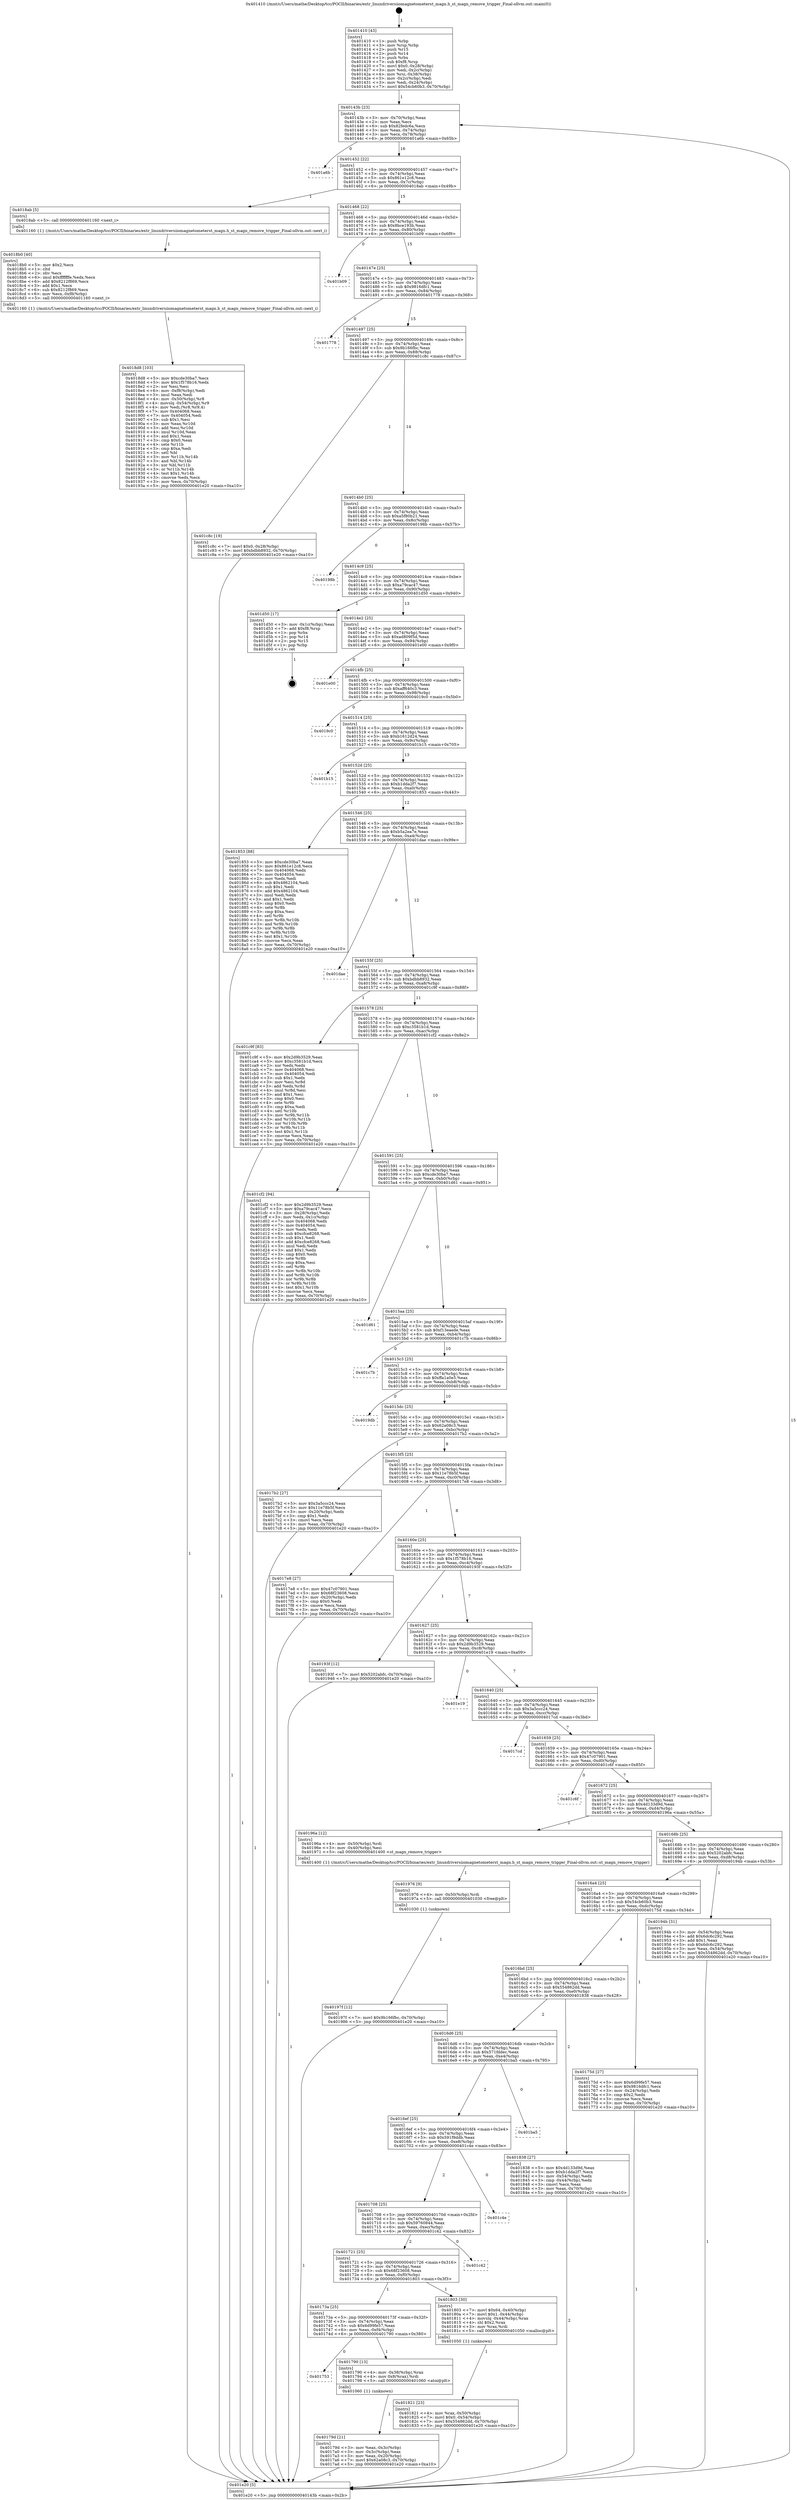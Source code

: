 digraph "0x401410" {
  label = "0x401410 (/mnt/c/Users/mathe/Desktop/tcc/POCII/binaries/extr_linuxdriversiiomagnetometerst_magn.h_st_magn_remove_trigger_Final-ollvm.out::main(0))"
  labelloc = "t"
  node[shape=record]

  Entry [label="",width=0.3,height=0.3,shape=circle,fillcolor=black,style=filled]
  "0x40143b" [label="{
     0x40143b [23]\l
     | [instrs]\l
     &nbsp;&nbsp;0x40143b \<+3\>: mov -0x70(%rbp),%eax\l
     &nbsp;&nbsp;0x40143e \<+2\>: mov %eax,%ecx\l
     &nbsp;&nbsp;0x401440 \<+6\>: sub $0x82fedc6a,%ecx\l
     &nbsp;&nbsp;0x401446 \<+3\>: mov %eax,-0x74(%rbp)\l
     &nbsp;&nbsp;0x401449 \<+3\>: mov %ecx,-0x78(%rbp)\l
     &nbsp;&nbsp;0x40144c \<+6\>: je 0000000000401a6b \<main+0x65b\>\l
  }"]
  "0x401a6b" [label="{
     0x401a6b\l
  }", style=dashed]
  "0x401452" [label="{
     0x401452 [22]\l
     | [instrs]\l
     &nbsp;&nbsp;0x401452 \<+5\>: jmp 0000000000401457 \<main+0x47\>\l
     &nbsp;&nbsp;0x401457 \<+3\>: mov -0x74(%rbp),%eax\l
     &nbsp;&nbsp;0x40145a \<+5\>: sub $0x861e12c8,%eax\l
     &nbsp;&nbsp;0x40145f \<+3\>: mov %eax,-0x7c(%rbp)\l
     &nbsp;&nbsp;0x401462 \<+6\>: je 00000000004018ab \<main+0x49b\>\l
  }"]
  Exit [label="",width=0.3,height=0.3,shape=circle,fillcolor=black,style=filled,peripheries=2]
  "0x4018ab" [label="{
     0x4018ab [5]\l
     | [instrs]\l
     &nbsp;&nbsp;0x4018ab \<+5\>: call 0000000000401160 \<next_i\>\l
     | [calls]\l
     &nbsp;&nbsp;0x401160 \{1\} (/mnt/c/Users/mathe/Desktop/tcc/POCII/binaries/extr_linuxdriversiiomagnetometerst_magn.h_st_magn_remove_trigger_Final-ollvm.out::next_i)\l
  }"]
  "0x401468" [label="{
     0x401468 [22]\l
     | [instrs]\l
     &nbsp;&nbsp;0x401468 \<+5\>: jmp 000000000040146d \<main+0x5d\>\l
     &nbsp;&nbsp;0x40146d \<+3\>: mov -0x74(%rbp),%eax\l
     &nbsp;&nbsp;0x401470 \<+5\>: sub $0x8bce193b,%eax\l
     &nbsp;&nbsp;0x401475 \<+3\>: mov %eax,-0x80(%rbp)\l
     &nbsp;&nbsp;0x401478 \<+6\>: je 0000000000401b09 \<main+0x6f9\>\l
  }"]
  "0x40197f" [label="{
     0x40197f [12]\l
     | [instrs]\l
     &nbsp;&nbsp;0x40197f \<+7\>: movl $0x9b166fbc,-0x70(%rbp)\l
     &nbsp;&nbsp;0x401986 \<+5\>: jmp 0000000000401e20 \<main+0xa10\>\l
  }"]
  "0x401b09" [label="{
     0x401b09\l
  }", style=dashed]
  "0x40147e" [label="{
     0x40147e [25]\l
     | [instrs]\l
     &nbsp;&nbsp;0x40147e \<+5\>: jmp 0000000000401483 \<main+0x73\>\l
     &nbsp;&nbsp;0x401483 \<+3\>: mov -0x74(%rbp),%eax\l
     &nbsp;&nbsp;0x401486 \<+5\>: sub $0x9816dfc1,%eax\l
     &nbsp;&nbsp;0x40148b \<+6\>: mov %eax,-0x84(%rbp)\l
     &nbsp;&nbsp;0x401491 \<+6\>: je 0000000000401778 \<main+0x368\>\l
  }"]
  "0x401976" [label="{
     0x401976 [9]\l
     | [instrs]\l
     &nbsp;&nbsp;0x401976 \<+4\>: mov -0x50(%rbp),%rdi\l
     &nbsp;&nbsp;0x40197a \<+5\>: call 0000000000401030 \<free@plt\>\l
     | [calls]\l
     &nbsp;&nbsp;0x401030 \{1\} (unknown)\l
  }"]
  "0x401778" [label="{
     0x401778\l
  }", style=dashed]
  "0x401497" [label="{
     0x401497 [25]\l
     | [instrs]\l
     &nbsp;&nbsp;0x401497 \<+5\>: jmp 000000000040149c \<main+0x8c\>\l
     &nbsp;&nbsp;0x40149c \<+3\>: mov -0x74(%rbp),%eax\l
     &nbsp;&nbsp;0x40149f \<+5\>: sub $0x9b166fbc,%eax\l
     &nbsp;&nbsp;0x4014a4 \<+6\>: mov %eax,-0x88(%rbp)\l
     &nbsp;&nbsp;0x4014aa \<+6\>: je 0000000000401c8c \<main+0x87c\>\l
  }"]
  "0x4018d8" [label="{
     0x4018d8 [103]\l
     | [instrs]\l
     &nbsp;&nbsp;0x4018d8 \<+5\>: mov $0xcde30ba7,%ecx\l
     &nbsp;&nbsp;0x4018dd \<+5\>: mov $0x1f578b16,%edx\l
     &nbsp;&nbsp;0x4018e2 \<+2\>: xor %esi,%esi\l
     &nbsp;&nbsp;0x4018e4 \<+6\>: mov -0xf8(%rbp),%edi\l
     &nbsp;&nbsp;0x4018ea \<+3\>: imul %eax,%edi\l
     &nbsp;&nbsp;0x4018ed \<+4\>: mov -0x50(%rbp),%r8\l
     &nbsp;&nbsp;0x4018f1 \<+4\>: movslq -0x54(%rbp),%r9\l
     &nbsp;&nbsp;0x4018f5 \<+4\>: mov %edi,(%r8,%r9,4)\l
     &nbsp;&nbsp;0x4018f9 \<+7\>: mov 0x404068,%eax\l
     &nbsp;&nbsp;0x401900 \<+7\>: mov 0x404054,%edi\l
     &nbsp;&nbsp;0x401907 \<+3\>: sub $0x1,%esi\l
     &nbsp;&nbsp;0x40190a \<+3\>: mov %eax,%r10d\l
     &nbsp;&nbsp;0x40190d \<+3\>: add %esi,%r10d\l
     &nbsp;&nbsp;0x401910 \<+4\>: imul %r10d,%eax\l
     &nbsp;&nbsp;0x401914 \<+3\>: and $0x1,%eax\l
     &nbsp;&nbsp;0x401917 \<+3\>: cmp $0x0,%eax\l
     &nbsp;&nbsp;0x40191a \<+4\>: sete %r11b\l
     &nbsp;&nbsp;0x40191e \<+3\>: cmp $0xa,%edi\l
     &nbsp;&nbsp;0x401921 \<+3\>: setl %bl\l
     &nbsp;&nbsp;0x401924 \<+3\>: mov %r11b,%r14b\l
     &nbsp;&nbsp;0x401927 \<+3\>: and %bl,%r14b\l
     &nbsp;&nbsp;0x40192a \<+3\>: xor %bl,%r11b\l
     &nbsp;&nbsp;0x40192d \<+3\>: or %r11b,%r14b\l
     &nbsp;&nbsp;0x401930 \<+4\>: test $0x1,%r14b\l
     &nbsp;&nbsp;0x401934 \<+3\>: cmovne %edx,%ecx\l
     &nbsp;&nbsp;0x401937 \<+3\>: mov %ecx,-0x70(%rbp)\l
     &nbsp;&nbsp;0x40193a \<+5\>: jmp 0000000000401e20 \<main+0xa10\>\l
  }"]
  "0x401c8c" [label="{
     0x401c8c [19]\l
     | [instrs]\l
     &nbsp;&nbsp;0x401c8c \<+7\>: movl $0x0,-0x28(%rbp)\l
     &nbsp;&nbsp;0x401c93 \<+7\>: movl $0xbdbb8932,-0x70(%rbp)\l
     &nbsp;&nbsp;0x401c9a \<+5\>: jmp 0000000000401e20 \<main+0xa10\>\l
  }"]
  "0x4014b0" [label="{
     0x4014b0 [25]\l
     | [instrs]\l
     &nbsp;&nbsp;0x4014b0 \<+5\>: jmp 00000000004014b5 \<main+0xa5\>\l
     &nbsp;&nbsp;0x4014b5 \<+3\>: mov -0x74(%rbp),%eax\l
     &nbsp;&nbsp;0x4014b8 \<+5\>: sub $0xa5f80b21,%eax\l
     &nbsp;&nbsp;0x4014bd \<+6\>: mov %eax,-0x8c(%rbp)\l
     &nbsp;&nbsp;0x4014c3 \<+6\>: je 000000000040198b \<main+0x57b\>\l
  }"]
  "0x4018b0" [label="{
     0x4018b0 [40]\l
     | [instrs]\l
     &nbsp;&nbsp;0x4018b0 \<+5\>: mov $0x2,%ecx\l
     &nbsp;&nbsp;0x4018b5 \<+1\>: cltd\l
     &nbsp;&nbsp;0x4018b6 \<+2\>: idiv %ecx\l
     &nbsp;&nbsp;0x4018b8 \<+6\>: imul $0xfffffffe,%edx,%ecx\l
     &nbsp;&nbsp;0x4018be \<+6\>: add $0x8212f869,%ecx\l
     &nbsp;&nbsp;0x4018c4 \<+3\>: add $0x1,%ecx\l
     &nbsp;&nbsp;0x4018c7 \<+6\>: sub $0x8212f869,%ecx\l
     &nbsp;&nbsp;0x4018cd \<+6\>: mov %ecx,-0xf8(%rbp)\l
     &nbsp;&nbsp;0x4018d3 \<+5\>: call 0000000000401160 \<next_i\>\l
     | [calls]\l
     &nbsp;&nbsp;0x401160 \{1\} (/mnt/c/Users/mathe/Desktop/tcc/POCII/binaries/extr_linuxdriversiiomagnetometerst_magn.h_st_magn_remove_trigger_Final-ollvm.out::next_i)\l
  }"]
  "0x40198b" [label="{
     0x40198b\l
  }", style=dashed]
  "0x4014c9" [label="{
     0x4014c9 [25]\l
     | [instrs]\l
     &nbsp;&nbsp;0x4014c9 \<+5\>: jmp 00000000004014ce \<main+0xbe\>\l
     &nbsp;&nbsp;0x4014ce \<+3\>: mov -0x74(%rbp),%eax\l
     &nbsp;&nbsp;0x4014d1 \<+5\>: sub $0xa79cac47,%eax\l
     &nbsp;&nbsp;0x4014d6 \<+6\>: mov %eax,-0x90(%rbp)\l
     &nbsp;&nbsp;0x4014dc \<+6\>: je 0000000000401d50 \<main+0x940\>\l
  }"]
  "0x401821" [label="{
     0x401821 [23]\l
     | [instrs]\l
     &nbsp;&nbsp;0x401821 \<+4\>: mov %rax,-0x50(%rbp)\l
     &nbsp;&nbsp;0x401825 \<+7\>: movl $0x0,-0x54(%rbp)\l
     &nbsp;&nbsp;0x40182c \<+7\>: movl $0x554862dd,-0x70(%rbp)\l
     &nbsp;&nbsp;0x401833 \<+5\>: jmp 0000000000401e20 \<main+0xa10\>\l
  }"]
  "0x401d50" [label="{
     0x401d50 [17]\l
     | [instrs]\l
     &nbsp;&nbsp;0x401d50 \<+3\>: mov -0x1c(%rbp),%eax\l
     &nbsp;&nbsp;0x401d53 \<+7\>: add $0xf8,%rsp\l
     &nbsp;&nbsp;0x401d5a \<+1\>: pop %rbx\l
     &nbsp;&nbsp;0x401d5b \<+2\>: pop %r14\l
     &nbsp;&nbsp;0x401d5d \<+2\>: pop %r15\l
     &nbsp;&nbsp;0x401d5f \<+1\>: pop %rbp\l
     &nbsp;&nbsp;0x401d60 \<+1\>: ret\l
  }"]
  "0x4014e2" [label="{
     0x4014e2 [25]\l
     | [instrs]\l
     &nbsp;&nbsp;0x4014e2 \<+5\>: jmp 00000000004014e7 \<main+0xd7\>\l
     &nbsp;&nbsp;0x4014e7 \<+3\>: mov -0x74(%rbp),%eax\l
     &nbsp;&nbsp;0x4014ea \<+5\>: sub $0xad809f5d,%eax\l
     &nbsp;&nbsp;0x4014ef \<+6\>: mov %eax,-0x94(%rbp)\l
     &nbsp;&nbsp;0x4014f5 \<+6\>: je 0000000000401e00 \<main+0x9f0\>\l
  }"]
  "0x40179d" [label="{
     0x40179d [21]\l
     | [instrs]\l
     &nbsp;&nbsp;0x40179d \<+3\>: mov %eax,-0x3c(%rbp)\l
     &nbsp;&nbsp;0x4017a0 \<+3\>: mov -0x3c(%rbp),%eax\l
     &nbsp;&nbsp;0x4017a3 \<+3\>: mov %eax,-0x20(%rbp)\l
     &nbsp;&nbsp;0x4017a6 \<+7\>: movl $0x62a08c3,-0x70(%rbp)\l
     &nbsp;&nbsp;0x4017ad \<+5\>: jmp 0000000000401e20 \<main+0xa10\>\l
  }"]
  "0x401e00" [label="{
     0x401e00\l
  }", style=dashed]
  "0x4014fb" [label="{
     0x4014fb [25]\l
     | [instrs]\l
     &nbsp;&nbsp;0x4014fb \<+5\>: jmp 0000000000401500 \<main+0xf0\>\l
     &nbsp;&nbsp;0x401500 \<+3\>: mov -0x74(%rbp),%eax\l
     &nbsp;&nbsp;0x401503 \<+5\>: sub $0xaff640c3,%eax\l
     &nbsp;&nbsp;0x401508 \<+6\>: mov %eax,-0x98(%rbp)\l
     &nbsp;&nbsp;0x40150e \<+6\>: je 00000000004019c0 \<main+0x5b0\>\l
  }"]
  "0x401753" [label="{
     0x401753\l
  }", style=dashed]
  "0x4019c0" [label="{
     0x4019c0\l
  }", style=dashed]
  "0x401514" [label="{
     0x401514 [25]\l
     | [instrs]\l
     &nbsp;&nbsp;0x401514 \<+5\>: jmp 0000000000401519 \<main+0x109\>\l
     &nbsp;&nbsp;0x401519 \<+3\>: mov -0x74(%rbp),%eax\l
     &nbsp;&nbsp;0x40151c \<+5\>: sub $0xb1612d24,%eax\l
     &nbsp;&nbsp;0x401521 \<+6\>: mov %eax,-0x9c(%rbp)\l
     &nbsp;&nbsp;0x401527 \<+6\>: je 0000000000401b15 \<main+0x705\>\l
  }"]
  "0x401790" [label="{
     0x401790 [13]\l
     | [instrs]\l
     &nbsp;&nbsp;0x401790 \<+4\>: mov -0x38(%rbp),%rax\l
     &nbsp;&nbsp;0x401794 \<+4\>: mov 0x8(%rax),%rdi\l
     &nbsp;&nbsp;0x401798 \<+5\>: call 0000000000401060 \<atoi@plt\>\l
     | [calls]\l
     &nbsp;&nbsp;0x401060 \{1\} (unknown)\l
  }"]
  "0x401b15" [label="{
     0x401b15\l
  }", style=dashed]
  "0x40152d" [label="{
     0x40152d [25]\l
     | [instrs]\l
     &nbsp;&nbsp;0x40152d \<+5\>: jmp 0000000000401532 \<main+0x122\>\l
     &nbsp;&nbsp;0x401532 \<+3\>: mov -0x74(%rbp),%eax\l
     &nbsp;&nbsp;0x401535 \<+5\>: sub $0xb1dda2f7,%eax\l
     &nbsp;&nbsp;0x40153a \<+6\>: mov %eax,-0xa0(%rbp)\l
     &nbsp;&nbsp;0x401540 \<+6\>: je 0000000000401853 \<main+0x443\>\l
  }"]
  "0x40173a" [label="{
     0x40173a [25]\l
     | [instrs]\l
     &nbsp;&nbsp;0x40173a \<+5\>: jmp 000000000040173f \<main+0x32f\>\l
     &nbsp;&nbsp;0x40173f \<+3\>: mov -0x74(%rbp),%eax\l
     &nbsp;&nbsp;0x401742 \<+5\>: sub $0x6d99fe57,%eax\l
     &nbsp;&nbsp;0x401747 \<+6\>: mov %eax,-0xf4(%rbp)\l
     &nbsp;&nbsp;0x40174d \<+6\>: je 0000000000401790 \<main+0x380\>\l
  }"]
  "0x401853" [label="{
     0x401853 [88]\l
     | [instrs]\l
     &nbsp;&nbsp;0x401853 \<+5\>: mov $0xcde30ba7,%eax\l
     &nbsp;&nbsp;0x401858 \<+5\>: mov $0x861e12c8,%ecx\l
     &nbsp;&nbsp;0x40185d \<+7\>: mov 0x404068,%edx\l
     &nbsp;&nbsp;0x401864 \<+7\>: mov 0x404054,%esi\l
     &nbsp;&nbsp;0x40186b \<+2\>: mov %edx,%edi\l
     &nbsp;&nbsp;0x40186d \<+6\>: sub $0x4862104,%edi\l
     &nbsp;&nbsp;0x401873 \<+3\>: sub $0x1,%edi\l
     &nbsp;&nbsp;0x401876 \<+6\>: add $0x4862104,%edi\l
     &nbsp;&nbsp;0x40187c \<+3\>: imul %edi,%edx\l
     &nbsp;&nbsp;0x40187f \<+3\>: and $0x1,%edx\l
     &nbsp;&nbsp;0x401882 \<+3\>: cmp $0x0,%edx\l
     &nbsp;&nbsp;0x401885 \<+4\>: sete %r8b\l
     &nbsp;&nbsp;0x401889 \<+3\>: cmp $0xa,%esi\l
     &nbsp;&nbsp;0x40188c \<+4\>: setl %r9b\l
     &nbsp;&nbsp;0x401890 \<+3\>: mov %r8b,%r10b\l
     &nbsp;&nbsp;0x401893 \<+3\>: and %r9b,%r10b\l
     &nbsp;&nbsp;0x401896 \<+3\>: xor %r9b,%r8b\l
     &nbsp;&nbsp;0x401899 \<+3\>: or %r8b,%r10b\l
     &nbsp;&nbsp;0x40189c \<+4\>: test $0x1,%r10b\l
     &nbsp;&nbsp;0x4018a0 \<+3\>: cmovne %ecx,%eax\l
     &nbsp;&nbsp;0x4018a3 \<+3\>: mov %eax,-0x70(%rbp)\l
     &nbsp;&nbsp;0x4018a6 \<+5\>: jmp 0000000000401e20 \<main+0xa10\>\l
  }"]
  "0x401546" [label="{
     0x401546 [25]\l
     | [instrs]\l
     &nbsp;&nbsp;0x401546 \<+5\>: jmp 000000000040154b \<main+0x13b\>\l
     &nbsp;&nbsp;0x40154b \<+3\>: mov -0x74(%rbp),%eax\l
     &nbsp;&nbsp;0x40154e \<+5\>: sub $0xb5a2ea7e,%eax\l
     &nbsp;&nbsp;0x401553 \<+6\>: mov %eax,-0xa4(%rbp)\l
     &nbsp;&nbsp;0x401559 \<+6\>: je 0000000000401dae \<main+0x99e\>\l
  }"]
  "0x401803" [label="{
     0x401803 [30]\l
     | [instrs]\l
     &nbsp;&nbsp;0x401803 \<+7\>: movl $0x64,-0x40(%rbp)\l
     &nbsp;&nbsp;0x40180a \<+7\>: movl $0x1,-0x44(%rbp)\l
     &nbsp;&nbsp;0x401811 \<+4\>: movslq -0x44(%rbp),%rax\l
     &nbsp;&nbsp;0x401815 \<+4\>: shl $0x2,%rax\l
     &nbsp;&nbsp;0x401819 \<+3\>: mov %rax,%rdi\l
     &nbsp;&nbsp;0x40181c \<+5\>: call 0000000000401050 \<malloc@plt\>\l
     | [calls]\l
     &nbsp;&nbsp;0x401050 \{1\} (unknown)\l
  }"]
  "0x401dae" [label="{
     0x401dae\l
  }", style=dashed]
  "0x40155f" [label="{
     0x40155f [25]\l
     | [instrs]\l
     &nbsp;&nbsp;0x40155f \<+5\>: jmp 0000000000401564 \<main+0x154\>\l
     &nbsp;&nbsp;0x401564 \<+3\>: mov -0x74(%rbp),%eax\l
     &nbsp;&nbsp;0x401567 \<+5\>: sub $0xbdbb8932,%eax\l
     &nbsp;&nbsp;0x40156c \<+6\>: mov %eax,-0xa8(%rbp)\l
     &nbsp;&nbsp;0x401572 \<+6\>: je 0000000000401c9f \<main+0x88f\>\l
  }"]
  "0x401721" [label="{
     0x401721 [25]\l
     | [instrs]\l
     &nbsp;&nbsp;0x401721 \<+5\>: jmp 0000000000401726 \<main+0x316\>\l
     &nbsp;&nbsp;0x401726 \<+3\>: mov -0x74(%rbp),%eax\l
     &nbsp;&nbsp;0x401729 \<+5\>: sub $0x68f23608,%eax\l
     &nbsp;&nbsp;0x40172e \<+6\>: mov %eax,-0xf0(%rbp)\l
     &nbsp;&nbsp;0x401734 \<+6\>: je 0000000000401803 \<main+0x3f3\>\l
  }"]
  "0x401c9f" [label="{
     0x401c9f [83]\l
     | [instrs]\l
     &nbsp;&nbsp;0x401c9f \<+5\>: mov $0x2d9b3529,%eax\l
     &nbsp;&nbsp;0x401ca4 \<+5\>: mov $0xc3581b1d,%ecx\l
     &nbsp;&nbsp;0x401ca9 \<+2\>: xor %edx,%edx\l
     &nbsp;&nbsp;0x401cab \<+7\>: mov 0x404068,%esi\l
     &nbsp;&nbsp;0x401cb2 \<+7\>: mov 0x404054,%edi\l
     &nbsp;&nbsp;0x401cb9 \<+3\>: sub $0x1,%edx\l
     &nbsp;&nbsp;0x401cbc \<+3\>: mov %esi,%r8d\l
     &nbsp;&nbsp;0x401cbf \<+3\>: add %edx,%r8d\l
     &nbsp;&nbsp;0x401cc2 \<+4\>: imul %r8d,%esi\l
     &nbsp;&nbsp;0x401cc6 \<+3\>: and $0x1,%esi\l
     &nbsp;&nbsp;0x401cc9 \<+3\>: cmp $0x0,%esi\l
     &nbsp;&nbsp;0x401ccc \<+4\>: sete %r9b\l
     &nbsp;&nbsp;0x401cd0 \<+3\>: cmp $0xa,%edi\l
     &nbsp;&nbsp;0x401cd3 \<+4\>: setl %r10b\l
     &nbsp;&nbsp;0x401cd7 \<+3\>: mov %r9b,%r11b\l
     &nbsp;&nbsp;0x401cda \<+3\>: and %r10b,%r11b\l
     &nbsp;&nbsp;0x401cdd \<+3\>: xor %r10b,%r9b\l
     &nbsp;&nbsp;0x401ce0 \<+3\>: or %r9b,%r11b\l
     &nbsp;&nbsp;0x401ce3 \<+4\>: test $0x1,%r11b\l
     &nbsp;&nbsp;0x401ce7 \<+3\>: cmovne %ecx,%eax\l
     &nbsp;&nbsp;0x401cea \<+3\>: mov %eax,-0x70(%rbp)\l
     &nbsp;&nbsp;0x401ced \<+5\>: jmp 0000000000401e20 \<main+0xa10\>\l
  }"]
  "0x401578" [label="{
     0x401578 [25]\l
     | [instrs]\l
     &nbsp;&nbsp;0x401578 \<+5\>: jmp 000000000040157d \<main+0x16d\>\l
     &nbsp;&nbsp;0x40157d \<+3\>: mov -0x74(%rbp),%eax\l
     &nbsp;&nbsp;0x401580 \<+5\>: sub $0xc3581b1d,%eax\l
     &nbsp;&nbsp;0x401585 \<+6\>: mov %eax,-0xac(%rbp)\l
     &nbsp;&nbsp;0x40158b \<+6\>: je 0000000000401cf2 \<main+0x8e2\>\l
  }"]
  "0x401c42" [label="{
     0x401c42\l
  }", style=dashed]
  "0x401cf2" [label="{
     0x401cf2 [94]\l
     | [instrs]\l
     &nbsp;&nbsp;0x401cf2 \<+5\>: mov $0x2d9b3529,%eax\l
     &nbsp;&nbsp;0x401cf7 \<+5\>: mov $0xa79cac47,%ecx\l
     &nbsp;&nbsp;0x401cfc \<+3\>: mov -0x28(%rbp),%edx\l
     &nbsp;&nbsp;0x401cff \<+3\>: mov %edx,-0x1c(%rbp)\l
     &nbsp;&nbsp;0x401d02 \<+7\>: mov 0x404068,%edx\l
     &nbsp;&nbsp;0x401d09 \<+7\>: mov 0x404054,%esi\l
     &nbsp;&nbsp;0x401d10 \<+2\>: mov %edx,%edi\l
     &nbsp;&nbsp;0x401d12 \<+6\>: sub $0xcfce8268,%edi\l
     &nbsp;&nbsp;0x401d18 \<+3\>: sub $0x1,%edi\l
     &nbsp;&nbsp;0x401d1b \<+6\>: add $0xcfce8268,%edi\l
     &nbsp;&nbsp;0x401d21 \<+3\>: imul %edi,%edx\l
     &nbsp;&nbsp;0x401d24 \<+3\>: and $0x1,%edx\l
     &nbsp;&nbsp;0x401d27 \<+3\>: cmp $0x0,%edx\l
     &nbsp;&nbsp;0x401d2a \<+4\>: sete %r8b\l
     &nbsp;&nbsp;0x401d2e \<+3\>: cmp $0xa,%esi\l
     &nbsp;&nbsp;0x401d31 \<+4\>: setl %r9b\l
     &nbsp;&nbsp;0x401d35 \<+3\>: mov %r8b,%r10b\l
     &nbsp;&nbsp;0x401d38 \<+3\>: and %r9b,%r10b\l
     &nbsp;&nbsp;0x401d3b \<+3\>: xor %r9b,%r8b\l
     &nbsp;&nbsp;0x401d3e \<+3\>: or %r8b,%r10b\l
     &nbsp;&nbsp;0x401d41 \<+4\>: test $0x1,%r10b\l
     &nbsp;&nbsp;0x401d45 \<+3\>: cmovne %ecx,%eax\l
     &nbsp;&nbsp;0x401d48 \<+3\>: mov %eax,-0x70(%rbp)\l
     &nbsp;&nbsp;0x401d4b \<+5\>: jmp 0000000000401e20 \<main+0xa10\>\l
  }"]
  "0x401591" [label="{
     0x401591 [25]\l
     | [instrs]\l
     &nbsp;&nbsp;0x401591 \<+5\>: jmp 0000000000401596 \<main+0x186\>\l
     &nbsp;&nbsp;0x401596 \<+3\>: mov -0x74(%rbp),%eax\l
     &nbsp;&nbsp;0x401599 \<+5\>: sub $0xcde30ba7,%eax\l
     &nbsp;&nbsp;0x40159e \<+6\>: mov %eax,-0xb0(%rbp)\l
     &nbsp;&nbsp;0x4015a4 \<+6\>: je 0000000000401d61 \<main+0x951\>\l
  }"]
  "0x401708" [label="{
     0x401708 [25]\l
     | [instrs]\l
     &nbsp;&nbsp;0x401708 \<+5\>: jmp 000000000040170d \<main+0x2fd\>\l
     &nbsp;&nbsp;0x40170d \<+3\>: mov -0x74(%rbp),%eax\l
     &nbsp;&nbsp;0x401710 \<+5\>: sub $0x59760844,%eax\l
     &nbsp;&nbsp;0x401715 \<+6\>: mov %eax,-0xec(%rbp)\l
     &nbsp;&nbsp;0x40171b \<+6\>: je 0000000000401c42 \<main+0x832\>\l
  }"]
  "0x401d61" [label="{
     0x401d61\l
  }", style=dashed]
  "0x4015aa" [label="{
     0x4015aa [25]\l
     | [instrs]\l
     &nbsp;&nbsp;0x4015aa \<+5\>: jmp 00000000004015af \<main+0x19f\>\l
     &nbsp;&nbsp;0x4015af \<+3\>: mov -0x74(%rbp),%eax\l
     &nbsp;&nbsp;0x4015b2 \<+5\>: sub $0xf13eaede,%eax\l
     &nbsp;&nbsp;0x4015b7 \<+6\>: mov %eax,-0xb4(%rbp)\l
     &nbsp;&nbsp;0x4015bd \<+6\>: je 0000000000401c7b \<main+0x86b\>\l
  }"]
  "0x401c4e" [label="{
     0x401c4e\l
  }", style=dashed]
  "0x401c7b" [label="{
     0x401c7b\l
  }", style=dashed]
  "0x4015c3" [label="{
     0x4015c3 [25]\l
     | [instrs]\l
     &nbsp;&nbsp;0x4015c3 \<+5\>: jmp 00000000004015c8 \<main+0x1b8\>\l
     &nbsp;&nbsp;0x4015c8 \<+3\>: mov -0x74(%rbp),%eax\l
     &nbsp;&nbsp;0x4015cb \<+5\>: sub $0xffa1a0e5,%eax\l
     &nbsp;&nbsp;0x4015d0 \<+6\>: mov %eax,-0xb8(%rbp)\l
     &nbsp;&nbsp;0x4015d6 \<+6\>: je 00000000004019db \<main+0x5cb\>\l
  }"]
  "0x4016ef" [label="{
     0x4016ef [25]\l
     | [instrs]\l
     &nbsp;&nbsp;0x4016ef \<+5\>: jmp 00000000004016f4 \<main+0x2e4\>\l
     &nbsp;&nbsp;0x4016f4 \<+3\>: mov -0x74(%rbp),%eax\l
     &nbsp;&nbsp;0x4016f7 \<+5\>: sub $0x591f9ddb,%eax\l
     &nbsp;&nbsp;0x4016fc \<+6\>: mov %eax,-0xe8(%rbp)\l
     &nbsp;&nbsp;0x401702 \<+6\>: je 0000000000401c4e \<main+0x83e\>\l
  }"]
  "0x4019db" [label="{
     0x4019db\l
  }", style=dashed]
  "0x4015dc" [label="{
     0x4015dc [25]\l
     | [instrs]\l
     &nbsp;&nbsp;0x4015dc \<+5\>: jmp 00000000004015e1 \<main+0x1d1\>\l
     &nbsp;&nbsp;0x4015e1 \<+3\>: mov -0x74(%rbp),%eax\l
     &nbsp;&nbsp;0x4015e4 \<+5\>: sub $0x62a08c3,%eax\l
     &nbsp;&nbsp;0x4015e9 \<+6\>: mov %eax,-0xbc(%rbp)\l
     &nbsp;&nbsp;0x4015ef \<+6\>: je 00000000004017b2 \<main+0x3a2\>\l
  }"]
  "0x401ba5" [label="{
     0x401ba5\l
  }", style=dashed]
  "0x4017b2" [label="{
     0x4017b2 [27]\l
     | [instrs]\l
     &nbsp;&nbsp;0x4017b2 \<+5\>: mov $0x3a5ccc24,%eax\l
     &nbsp;&nbsp;0x4017b7 \<+5\>: mov $0x11e78b5f,%ecx\l
     &nbsp;&nbsp;0x4017bc \<+3\>: mov -0x20(%rbp),%edx\l
     &nbsp;&nbsp;0x4017bf \<+3\>: cmp $0x1,%edx\l
     &nbsp;&nbsp;0x4017c2 \<+3\>: cmovl %ecx,%eax\l
     &nbsp;&nbsp;0x4017c5 \<+3\>: mov %eax,-0x70(%rbp)\l
     &nbsp;&nbsp;0x4017c8 \<+5\>: jmp 0000000000401e20 \<main+0xa10\>\l
  }"]
  "0x4015f5" [label="{
     0x4015f5 [25]\l
     | [instrs]\l
     &nbsp;&nbsp;0x4015f5 \<+5\>: jmp 00000000004015fa \<main+0x1ea\>\l
     &nbsp;&nbsp;0x4015fa \<+3\>: mov -0x74(%rbp),%eax\l
     &nbsp;&nbsp;0x4015fd \<+5\>: sub $0x11e78b5f,%eax\l
     &nbsp;&nbsp;0x401602 \<+6\>: mov %eax,-0xc0(%rbp)\l
     &nbsp;&nbsp;0x401608 \<+6\>: je 00000000004017e8 \<main+0x3d8\>\l
  }"]
  "0x4016d6" [label="{
     0x4016d6 [25]\l
     | [instrs]\l
     &nbsp;&nbsp;0x4016d6 \<+5\>: jmp 00000000004016db \<main+0x2cb\>\l
     &nbsp;&nbsp;0x4016db \<+3\>: mov -0x74(%rbp),%eax\l
     &nbsp;&nbsp;0x4016de \<+5\>: sub $0x571fddec,%eax\l
     &nbsp;&nbsp;0x4016e3 \<+6\>: mov %eax,-0xe4(%rbp)\l
     &nbsp;&nbsp;0x4016e9 \<+6\>: je 0000000000401ba5 \<main+0x795\>\l
  }"]
  "0x4017e8" [label="{
     0x4017e8 [27]\l
     | [instrs]\l
     &nbsp;&nbsp;0x4017e8 \<+5\>: mov $0x47c07901,%eax\l
     &nbsp;&nbsp;0x4017ed \<+5\>: mov $0x68f23608,%ecx\l
     &nbsp;&nbsp;0x4017f2 \<+3\>: mov -0x20(%rbp),%edx\l
     &nbsp;&nbsp;0x4017f5 \<+3\>: cmp $0x0,%edx\l
     &nbsp;&nbsp;0x4017f8 \<+3\>: cmove %ecx,%eax\l
     &nbsp;&nbsp;0x4017fb \<+3\>: mov %eax,-0x70(%rbp)\l
     &nbsp;&nbsp;0x4017fe \<+5\>: jmp 0000000000401e20 \<main+0xa10\>\l
  }"]
  "0x40160e" [label="{
     0x40160e [25]\l
     | [instrs]\l
     &nbsp;&nbsp;0x40160e \<+5\>: jmp 0000000000401613 \<main+0x203\>\l
     &nbsp;&nbsp;0x401613 \<+3\>: mov -0x74(%rbp),%eax\l
     &nbsp;&nbsp;0x401616 \<+5\>: sub $0x1f578b16,%eax\l
     &nbsp;&nbsp;0x40161b \<+6\>: mov %eax,-0xc4(%rbp)\l
     &nbsp;&nbsp;0x401621 \<+6\>: je 000000000040193f \<main+0x52f\>\l
  }"]
  "0x401838" [label="{
     0x401838 [27]\l
     | [instrs]\l
     &nbsp;&nbsp;0x401838 \<+5\>: mov $0x4d133d9d,%eax\l
     &nbsp;&nbsp;0x40183d \<+5\>: mov $0xb1dda2f7,%ecx\l
     &nbsp;&nbsp;0x401842 \<+3\>: mov -0x54(%rbp),%edx\l
     &nbsp;&nbsp;0x401845 \<+3\>: cmp -0x44(%rbp),%edx\l
     &nbsp;&nbsp;0x401848 \<+3\>: cmovl %ecx,%eax\l
     &nbsp;&nbsp;0x40184b \<+3\>: mov %eax,-0x70(%rbp)\l
     &nbsp;&nbsp;0x40184e \<+5\>: jmp 0000000000401e20 \<main+0xa10\>\l
  }"]
  "0x40193f" [label="{
     0x40193f [12]\l
     | [instrs]\l
     &nbsp;&nbsp;0x40193f \<+7\>: movl $0x5202abfc,-0x70(%rbp)\l
     &nbsp;&nbsp;0x401946 \<+5\>: jmp 0000000000401e20 \<main+0xa10\>\l
  }"]
  "0x401627" [label="{
     0x401627 [25]\l
     | [instrs]\l
     &nbsp;&nbsp;0x401627 \<+5\>: jmp 000000000040162c \<main+0x21c\>\l
     &nbsp;&nbsp;0x40162c \<+3\>: mov -0x74(%rbp),%eax\l
     &nbsp;&nbsp;0x40162f \<+5\>: sub $0x2d9b3529,%eax\l
     &nbsp;&nbsp;0x401634 \<+6\>: mov %eax,-0xc8(%rbp)\l
     &nbsp;&nbsp;0x40163a \<+6\>: je 0000000000401e19 \<main+0xa09\>\l
  }"]
  "0x401410" [label="{
     0x401410 [43]\l
     | [instrs]\l
     &nbsp;&nbsp;0x401410 \<+1\>: push %rbp\l
     &nbsp;&nbsp;0x401411 \<+3\>: mov %rsp,%rbp\l
     &nbsp;&nbsp;0x401414 \<+2\>: push %r15\l
     &nbsp;&nbsp;0x401416 \<+2\>: push %r14\l
     &nbsp;&nbsp;0x401418 \<+1\>: push %rbx\l
     &nbsp;&nbsp;0x401419 \<+7\>: sub $0xf8,%rsp\l
     &nbsp;&nbsp;0x401420 \<+7\>: movl $0x0,-0x28(%rbp)\l
     &nbsp;&nbsp;0x401427 \<+3\>: mov %edi,-0x2c(%rbp)\l
     &nbsp;&nbsp;0x40142a \<+4\>: mov %rsi,-0x38(%rbp)\l
     &nbsp;&nbsp;0x40142e \<+3\>: mov -0x2c(%rbp),%edi\l
     &nbsp;&nbsp;0x401431 \<+3\>: mov %edi,-0x24(%rbp)\l
     &nbsp;&nbsp;0x401434 \<+7\>: movl $0x54cb60b3,-0x70(%rbp)\l
  }"]
  "0x401e19" [label="{
     0x401e19\l
  }", style=dashed]
  "0x401640" [label="{
     0x401640 [25]\l
     | [instrs]\l
     &nbsp;&nbsp;0x401640 \<+5\>: jmp 0000000000401645 \<main+0x235\>\l
     &nbsp;&nbsp;0x401645 \<+3\>: mov -0x74(%rbp),%eax\l
     &nbsp;&nbsp;0x401648 \<+5\>: sub $0x3a5ccc24,%eax\l
     &nbsp;&nbsp;0x40164d \<+6\>: mov %eax,-0xcc(%rbp)\l
     &nbsp;&nbsp;0x401653 \<+6\>: je 00000000004017cd \<main+0x3bd\>\l
  }"]
  "0x401e20" [label="{
     0x401e20 [5]\l
     | [instrs]\l
     &nbsp;&nbsp;0x401e20 \<+5\>: jmp 000000000040143b \<main+0x2b\>\l
  }"]
  "0x4017cd" [label="{
     0x4017cd\l
  }", style=dashed]
  "0x401659" [label="{
     0x401659 [25]\l
     | [instrs]\l
     &nbsp;&nbsp;0x401659 \<+5\>: jmp 000000000040165e \<main+0x24e\>\l
     &nbsp;&nbsp;0x40165e \<+3\>: mov -0x74(%rbp),%eax\l
     &nbsp;&nbsp;0x401661 \<+5\>: sub $0x47c07901,%eax\l
     &nbsp;&nbsp;0x401666 \<+6\>: mov %eax,-0xd0(%rbp)\l
     &nbsp;&nbsp;0x40166c \<+6\>: je 0000000000401c6f \<main+0x85f\>\l
  }"]
  "0x4016bd" [label="{
     0x4016bd [25]\l
     | [instrs]\l
     &nbsp;&nbsp;0x4016bd \<+5\>: jmp 00000000004016c2 \<main+0x2b2\>\l
     &nbsp;&nbsp;0x4016c2 \<+3\>: mov -0x74(%rbp),%eax\l
     &nbsp;&nbsp;0x4016c5 \<+5\>: sub $0x554862dd,%eax\l
     &nbsp;&nbsp;0x4016ca \<+6\>: mov %eax,-0xe0(%rbp)\l
     &nbsp;&nbsp;0x4016d0 \<+6\>: je 0000000000401838 \<main+0x428\>\l
  }"]
  "0x401c6f" [label="{
     0x401c6f\l
  }", style=dashed]
  "0x401672" [label="{
     0x401672 [25]\l
     | [instrs]\l
     &nbsp;&nbsp;0x401672 \<+5\>: jmp 0000000000401677 \<main+0x267\>\l
     &nbsp;&nbsp;0x401677 \<+3\>: mov -0x74(%rbp),%eax\l
     &nbsp;&nbsp;0x40167a \<+5\>: sub $0x4d133d9d,%eax\l
     &nbsp;&nbsp;0x40167f \<+6\>: mov %eax,-0xd4(%rbp)\l
     &nbsp;&nbsp;0x401685 \<+6\>: je 000000000040196a \<main+0x55a\>\l
  }"]
  "0x40175d" [label="{
     0x40175d [27]\l
     | [instrs]\l
     &nbsp;&nbsp;0x40175d \<+5\>: mov $0x6d99fe57,%eax\l
     &nbsp;&nbsp;0x401762 \<+5\>: mov $0x9816dfc1,%ecx\l
     &nbsp;&nbsp;0x401767 \<+3\>: mov -0x24(%rbp),%edx\l
     &nbsp;&nbsp;0x40176a \<+3\>: cmp $0x2,%edx\l
     &nbsp;&nbsp;0x40176d \<+3\>: cmovne %ecx,%eax\l
     &nbsp;&nbsp;0x401770 \<+3\>: mov %eax,-0x70(%rbp)\l
     &nbsp;&nbsp;0x401773 \<+5\>: jmp 0000000000401e20 \<main+0xa10\>\l
  }"]
  "0x40196a" [label="{
     0x40196a [12]\l
     | [instrs]\l
     &nbsp;&nbsp;0x40196a \<+4\>: mov -0x50(%rbp),%rdi\l
     &nbsp;&nbsp;0x40196e \<+3\>: mov -0x40(%rbp),%esi\l
     &nbsp;&nbsp;0x401971 \<+5\>: call 0000000000401400 \<st_magn_remove_trigger\>\l
     | [calls]\l
     &nbsp;&nbsp;0x401400 \{1\} (/mnt/c/Users/mathe/Desktop/tcc/POCII/binaries/extr_linuxdriversiiomagnetometerst_magn.h_st_magn_remove_trigger_Final-ollvm.out::st_magn_remove_trigger)\l
  }"]
  "0x40168b" [label="{
     0x40168b [25]\l
     | [instrs]\l
     &nbsp;&nbsp;0x40168b \<+5\>: jmp 0000000000401690 \<main+0x280\>\l
     &nbsp;&nbsp;0x401690 \<+3\>: mov -0x74(%rbp),%eax\l
     &nbsp;&nbsp;0x401693 \<+5\>: sub $0x5202abfc,%eax\l
     &nbsp;&nbsp;0x401698 \<+6\>: mov %eax,-0xd8(%rbp)\l
     &nbsp;&nbsp;0x40169e \<+6\>: je 000000000040194b \<main+0x53b\>\l
  }"]
  "0x4016a4" [label="{
     0x4016a4 [25]\l
     | [instrs]\l
     &nbsp;&nbsp;0x4016a4 \<+5\>: jmp 00000000004016a9 \<main+0x299\>\l
     &nbsp;&nbsp;0x4016a9 \<+3\>: mov -0x74(%rbp),%eax\l
     &nbsp;&nbsp;0x4016ac \<+5\>: sub $0x54cb60b3,%eax\l
     &nbsp;&nbsp;0x4016b1 \<+6\>: mov %eax,-0xdc(%rbp)\l
     &nbsp;&nbsp;0x4016b7 \<+6\>: je 000000000040175d \<main+0x34d\>\l
  }"]
  "0x40194b" [label="{
     0x40194b [31]\l
     | [instrs]\l
     &nbsp;&nbsp;0x40194b \<+3\>: mov -0x54(%rbp),%eax\l
     &nbsp;&nbsp;0x40194e \<+5\>: add $0x6dc6c292,%eax\l
     &nbsp;&nbsp;0x401953 \<+3\>: add $0x1,%eax\l
     &nbsp;&nbsp;0x401956 \<+5\>: sub $0x6dc6c292,%eax\l
     &nbsp;&nbsp;0x40195b \<+3\>: mov %eax,-0x54(%rbp)\l
     &nbsp;&nbsp;0x40195e \<+7\>: movl $0x554862dd,-0x70(%rbp)\l
     &nbsp;&nbsp;0x401965 \<+5\>: jmp 0000000000401e20 \<main+0xa10\>\l
  }"]
  Entry -> "0x401410" [label=" 1"]
  "0x40143b" -> "0x401a6b" [label=" 0"]
  "0x40143b" -> "0x401452" [label=" 16"]
  "0x401d50" -> Exit [label=" 1"]
  "0x401452" -> "0x4018ab" [label=" 1"]
  "0x401452" -> "0x401468" [label=" 15"]
  "0x401cf2" -> "0x401e20" [label=" 1"]
  "0x401468" -> "0x401b09" [label=" 0"]
  "0x401468" -> "0x40147e" [label=" 15"]
  "0x401c9f" -> "0x401e20" [label=" 1"]
  "0x40147e" -> "0x401778" [label=" 0"]
  "0x40147e" -> "0x401497" [label=" 15"]
  "0x401c8c" -> "0x401e20" [label=" 1"]
  "0x401497" -> "0x401c8c" [label=" 1"]
  "0x401497" -> "0x4014b0" [label=" 14"]
  "0x40197f" -> "0x401e20" [label=" 1"]
  "0x4014b0" -> "0x40198b" [label=" 0"]
  "0x4014b0" -> "0x4014c9" [label=" 14"]
  "0x401976" -> "0x40197f" [label=" 1"]
  "0x4014c9" -> "0x401d50" [label=" 1"]
  "0x4014c9" -> "0x4014e2" [label=" 13"]
  "0x40196a" -> "0x401976" [label=" 1"]
  "0x4014e2" -> "0x401e00" [label=" 0"]
  "0x4014e2" -> "0x4014fb" [label=" 13"]
  "0x40194b" -> "0x401e20" [label=" 1"]
  "0x4014fb" -> "0x4019c0" [label=" 0"]
  "0x4014fb" -> "0x401514" [label=" 13"]
  "0x40193f" -> "0x401e20" [label=" 1"]
  "0x401514" -> "0x401b15" [label=" 0"]
  "0x401514" -> "0x40152d" [label=" 13"]
  "0x4018d8" -> "0x401e20" [label=" 1"]
  "0x40152d" -> "0x401853" [label=" 1"]
  "0x40152d" -> "0x401546" [label=" 12"]
  "0x4018ab" -> "0x4018b0" [label=" 1"]
  "0x401546" -> "0x401dae" [label=" 0"]
  "0x401546" -> "0x40155f" [label=" 12"]
  "0x401853" -> "0x401e20" [label=" 1"]
  "0x40155f" -> "0x401c9f" [label=" 1"]
  "0x40155f" -> "0x401578" [label=" 11"]
  "0x401821" -> "0x401e20" [label=" 1"]
  "0x401578" -> "0x401cf2" [label=" 1"]
  "0x401578" -> "0x401591" [label=" 10"]
  "0x401803" -> "0x401821" [label=" 1"]
  "0x401591" -> "0x401d61" [label=" 0"]
  "0x401591" -> "0x4015aa" [label=" 10"]
  "0x4017b2" -> "0x401e20" [label=" 1"]
  "0x4015aa" -> "0x401c7b" [label=" 0"]
  "0x4015aa" -> "0x4015c3" [label=" 10"]
  "0x40179d" -> "0x401e20" [label=" 1"]
  "0x4015c3" -> "0x4019db" [label=" 0"]
  "0x4015c3" -> "0x4015dc" [label=" 10"]
  "0x40173a" -> "0x401753" [label=" 0"]
  "0x4015dc" -> "0x4017b2" [label=" 1"]
  "0x4015dc" -> "0x4015f5" [label=" 9"]
  "0x40173a" -> "0x401790" [label=" 1"]
  "0x4015f5" -> "0x4017e8" [label=" 1"]
  "0x4015f5" -> "0x40160e" [label=" 8"]
  "0x401721" -> "0x40173a" [label=" 1"]
  "0x40160e" -> "0x40193f" [label=" 1"]
  "0x40160e" -> "0x401627" [label=" 7"]
  "0x401721" -> "0x401803" [label=" 1"]
  "0x401627" -> "0x401e19" [label=" 0"]
  "0x401627" -> "0x401640" [label=" 7"]
  "0x401708" -> "0x401721" [label=" 2"]
  "0x401640" -> "0x4017cd" [label=" 0"]
  "0x401640" -> "0x401659" [label=" 7"]
  "0x401708" -> "0x401c42" [label=" 0"]
  "0x401659" -> "0x401c6f" [label=" 0"]
  "0x401659" -> "0x401672" [label=" 7"]
  "0x4017e8" -> "0x401e20" [label=" 1"]
  "0x401672" -> "0x40196a" [label=" 1"]
  "0x401672" -> "0x40168b" [label=" 6"]
  "0x4016ef" -> "0x401708" [label=" 2"]
  "0x40168b" -> "0x40194b" [label=" 1"]
  "0x40168b" -> "0x4016a4" [label=" 5"]
  "0x4016ef" -> "0x401c4e" [label=" 0"]
  "0x4016a4" -> "0x40175d" [label=" 1"]
  "0x4016a4" -> "0x4016bd" [label=" 4"]
  "0x40175d" -> "0x401e20" [label=" 1"]
  "0x401410" -> "0x40143b" [label=" 1"]
  "0x401e20" -> "0x40143b" [label=" 15"]
  "0x401838" -> "0x401e20" [label=" 2"]
  "0x4016bd" -> "0x401838" [label=" 2"]
  "0x4016bd" -> "0x4016d6" [label=" 2"]
  "0x4018b0" -> "0x4018d8" [label=" 1"]
  "0x4016d6" -> "0x401ba5" [label=" 0"]
  "0x4016d6" -> "0x4016ef" [label=" 2"]
  "0x401790" -> "0x40179d" [label=" 1"]
}

